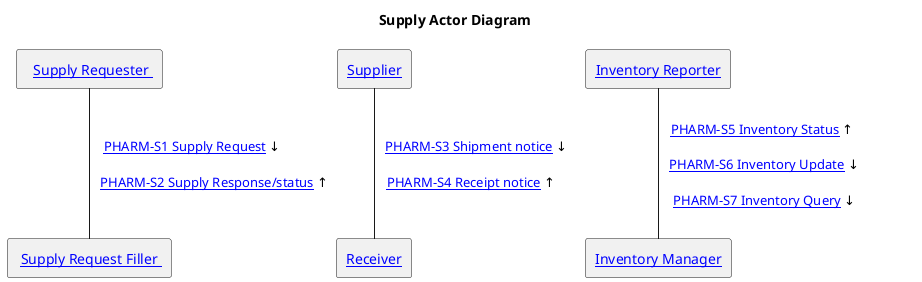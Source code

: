 @startuml
'!include ./style.iuml
skinparam linetype polyline

title Supply Actor Diagram
skinparam linetype polyline
agent "  [[actors_and_transactions.html#supply-requester Supply Requester ]]" as supplyrequester 
agent " [[actors_and_transactions.html#supply-request-filler Supply Request Filler ]]" as supplyrequestfiller 
agent "[[actors_and_transactions.html#supplier Supplier]]" as supplier 
agent "[[actors_and_transactions.html#receiver Receiver]]" as receiver 

agent "[[actors_and_transactions.html#supplier Inventory Reporter]]" as invreporter
agent "[[actors_and_transactions.html#receiver Inventory Manager]]" as invmanager 


supplyrequester -- supplyrequestfiller : "[[PHARM-S1.html PHARM-S1 Supply Request]] ↓          \n\n   [[PHARM-S2.html PHARM-S2 Supply Response/status]] ↑"
supplyrequester -[hidden]r- supplier : "\t\t\t\t\t "
supplier -d- receiver : "   [[PHARM-S3.html PHARM-S3 Shipment notice]] ↓\n\n[[PHARM-S4.html PHARM-S4 Receipt notice]] ↑"
supplier -[hidden]r- invreporter : "\t\t\t\t\t "
invreporter -d- invmanager : "   [[PHARM-S5.html PHARM-S5 Inventory Status]] ↑                  \n\n   [[PHARM-S6.html PHARM-S6 Inventory Update]] ↓                 \n\n[[PHARM-S7.html PHARM-S7 Inventory Query]] ↓\t\t  "
@enduml